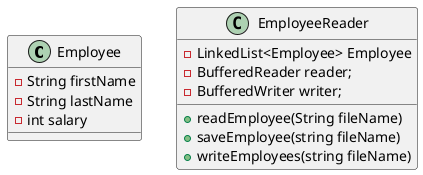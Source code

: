 @startuml

class Employee {
    -String firstName
    -String lastName
    -int salary
}

class EmployeeReader {
    -LinkedList<Employee> Employee
    -BufferedReader reader;
    -BufferedWriter writer;

    +readEmployee(String fileName)
    +saveEmployee(string fileName)
    +writeEmployees(string fileName)

}

@enduml